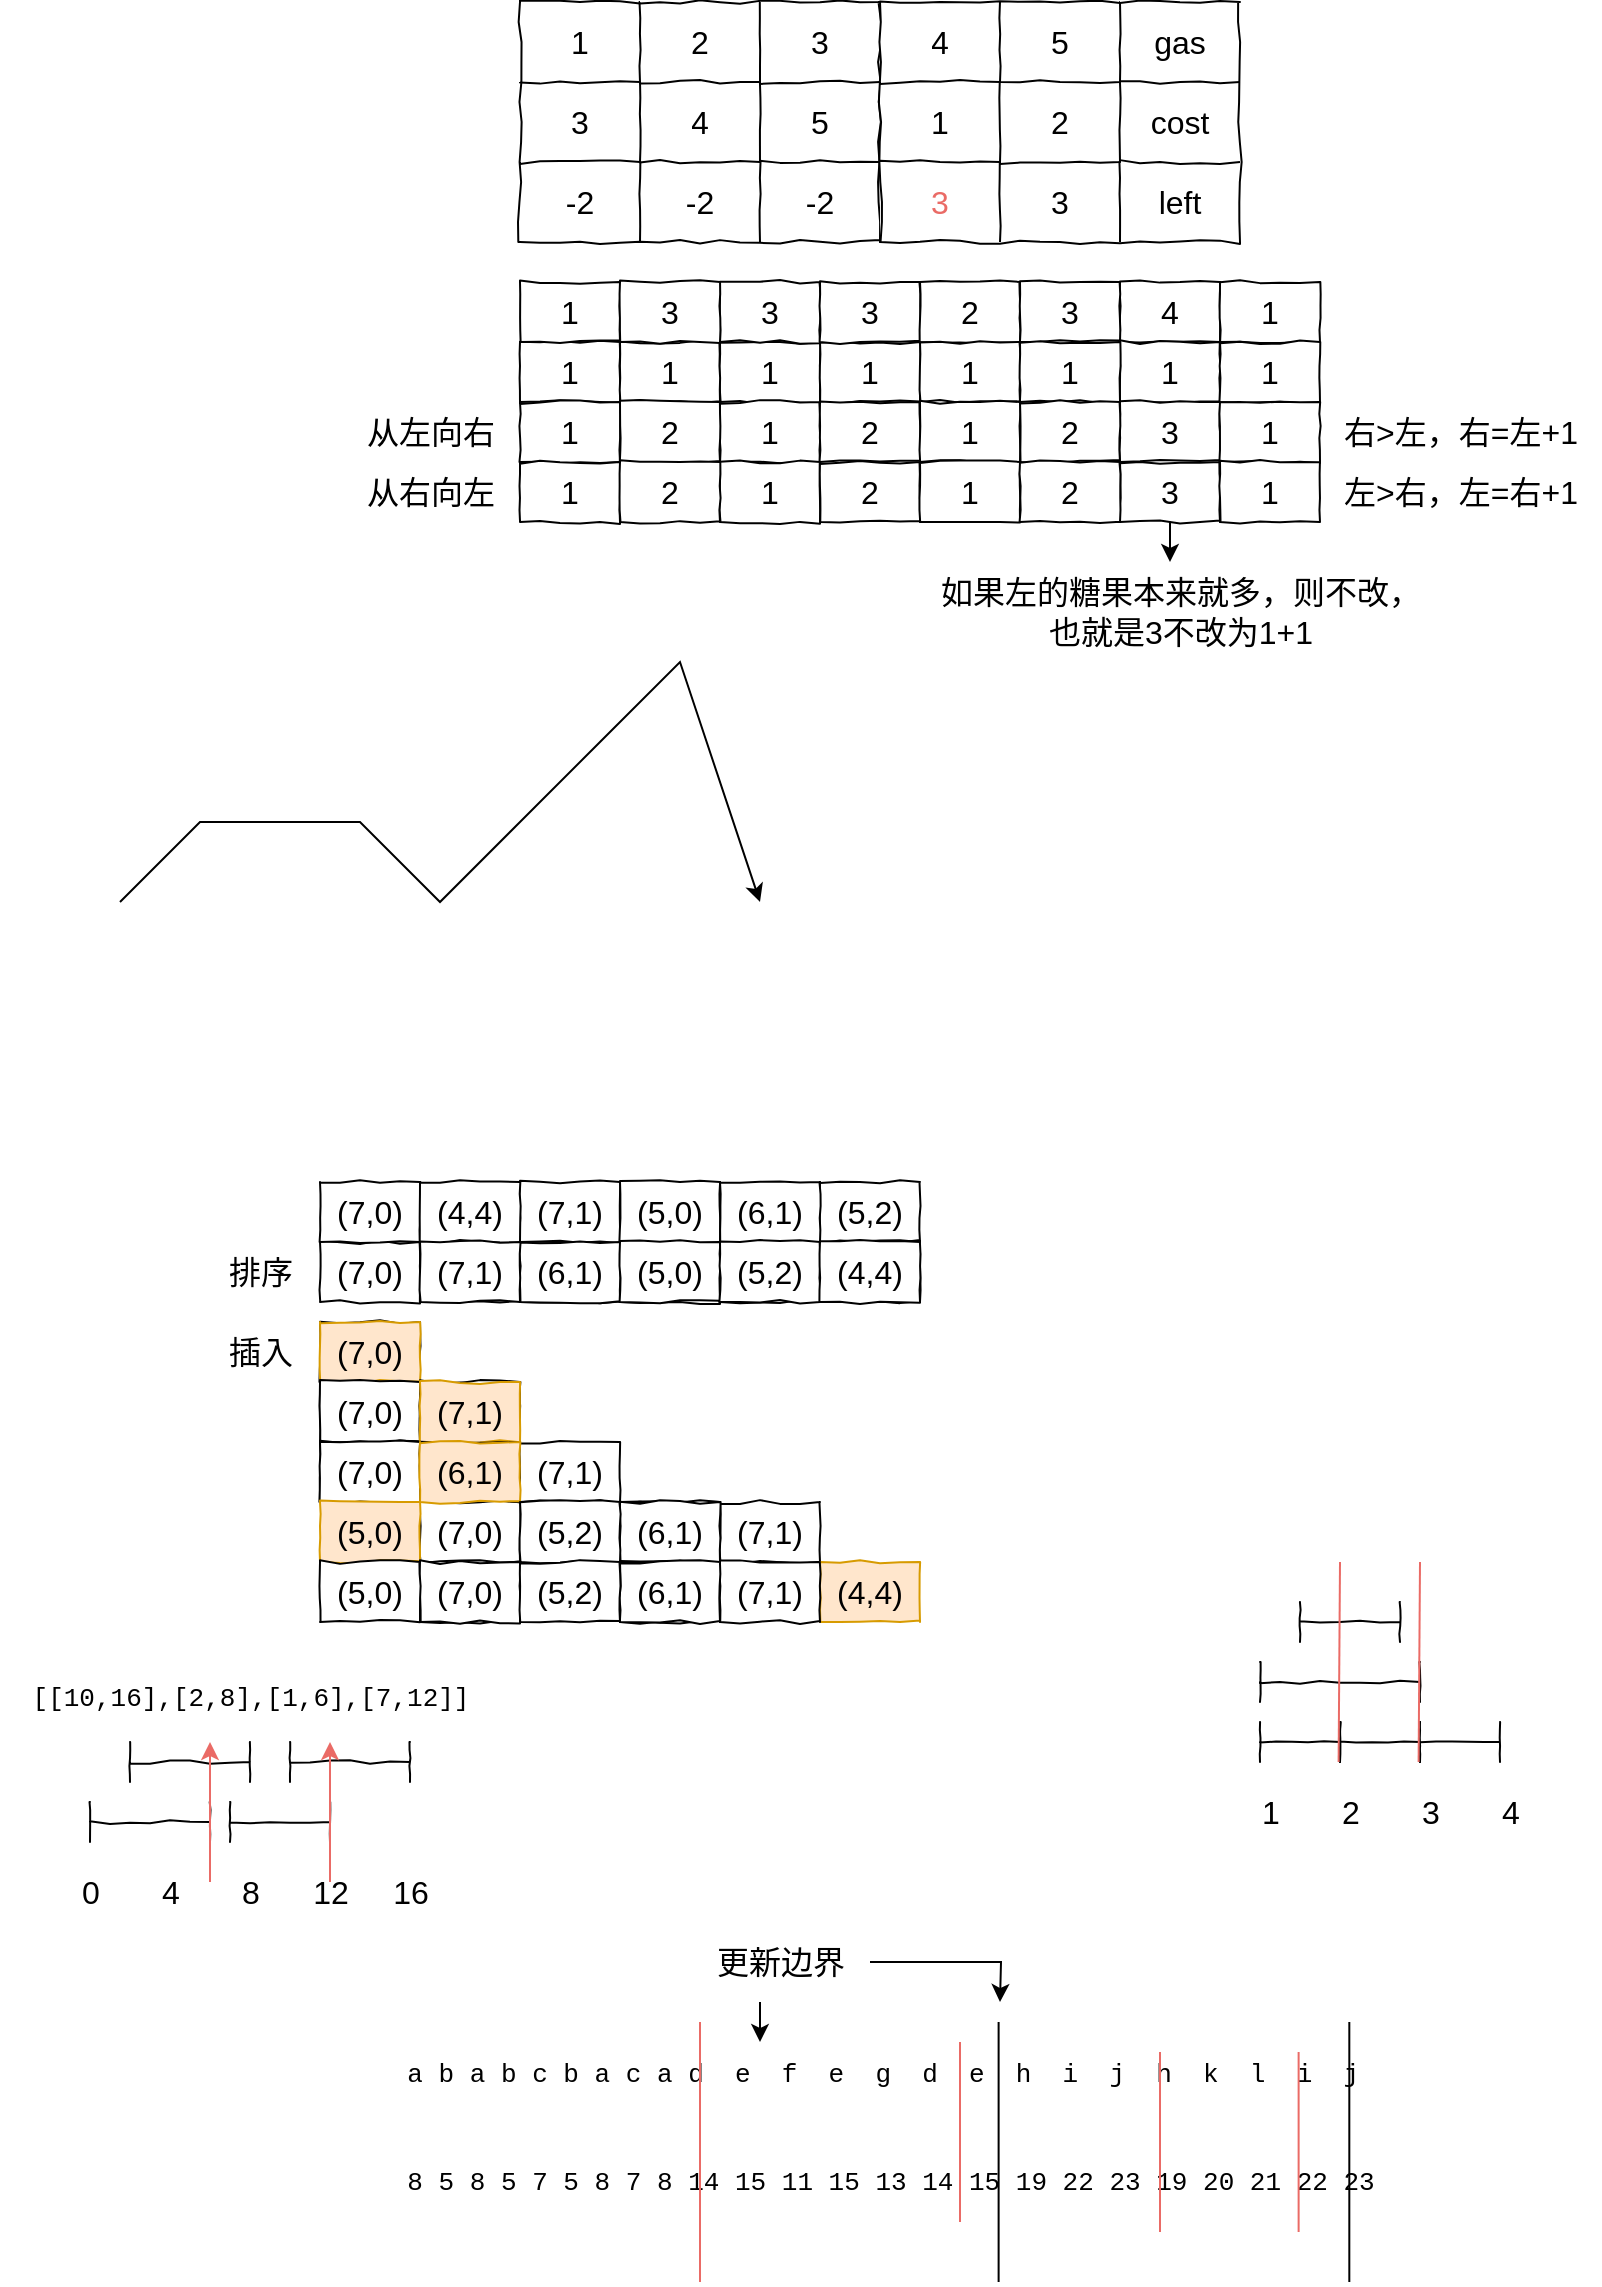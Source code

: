 <mxfile version="20.2.2" type="github">
  <diagram id="kzoT6HLDNZnoZyvvZf-V" name="第 1 页">
    <mxGraphModel dx="981" dy="487" grid="1" gridSize="10" guides="1" tooltips="1" connect="1" arrows="1" fold="1" page="1" pageScale="1" pageWidth="827" pageHeight="1169" math="0" shadow="0">
      <root>
        <mxCell id="0" />
        <mxCell id="1" parent="0" />
        <mxCell id="UMy-mRe04MTnNOtKZiHi-27" value="" style="shape=table;html=1;whiteSpace=wrap;startSize=0;container=1;collapsible=0;childLayout=tableLayout;comic=1;fontFamily=Helvetica;fontSize=16;fontColor=default;strokeColor=default;fillColor=default;" vertex="1" parent="1">
          <mxGeometry x="280" y="20" width="180" height="120" as="geometry" />
        </mxCell>
        <mxCell id="UMy-mRe04MTnNOtKZiHi-28" value="" style="shape=tableRow;horizontal=0;startSize=0;swimlaneHead=0;swimlaneBody=0;top=0;left=0;bottom=0;right=0;collapsible=0;dropTarget=0;fillColor=none;points=[[0,0.5],[1,0.5]];portConstraint=eastwest;comic=1;fontFamily=Helvetica;fontSize=12;fontColor=default;strokeColor=default;html=1;" vertex="1" parent="UMy-mRe04MTnNOtKZiHi-27">
          <mxGeometry width="180" height="40" as="geometry" />
        </mxCell>
        <mxCell id="UMy-mRe04MTnNOtKZiHi-29" value="&lt;font style=&quot;font-size: 16px;&quot;&gt;1&lt;/font&gt;" style="shape=partialRectangle;html=1;whiteSpace=wrap;connectable=0;fillColor=none;top=0;left=0;bottom=0;right=0;overflow=hidden;comic=1;fontFamily=Helvetica;fontSize=12;fontColor=default;startSize=0;strokeColor=default;" vertex="1" parent="UMy-mRe04MTnNOtKZiHi-28">
          <mxGeometry width="60" height="40" as="geometry">
            <mxRectangle width="60" height="40" as="alternateBounds" />
          </mxGeometry>
        </mxCell>
        <mxCell id="UMy-mRe04MTnNOtKZiHi-30" value="&lt;font style=&quot;font-size: 16px;&quot;&gt;2&lt;/font&gt;" style="shape=partialRectangle;html=1;whiteSpace=wrap;connectable=0;fillColor=none;top=0;left=0;bottom=0;right=0;overflow=hidden;comic=1;fontFamily=Helvetica;fontSize=12;fontColor=default;startSize=0;strokeColor=default;" vertex="1" parent="UMy-mRe04MTnNOtKZiHi-28">
          <mxGeometry x="60" width="60" height="40" as="geometry">
            <mxRectangle width="60" height="40" as="alternateBounds" />
          </mxGeometry>
        </mxCell>
        <mxCell id="UMy-mRe04MTnNOtKZiHi-31" value="&lt;font style=&quot;font-size: 16px;&quot;&gt;3&lt;/font&gt;" style="shape=partialRectangle;html=1;whiteSpace=wrap;connectable=0;fillColor=none;top=0;left=0;bottom=0;right=0;overflow=hidden;comic=1;fontFamily=Helvetica;fontSize=12;fontColor=default;startSize=0;strokeColor=default;" vertex="1" parent="UMy-mRe04MTnNOtKZiHi-28">
          <mxGeometry x="120" width="60" height="40" as="geometry">
            <mxRectangle width="60" height="40" as="alternateBounds" />
          </mxGeometry>
        </mxCell>
        <mxCell id="UMy-mRe04MTnNOtKZiHi-32" value="" style="shape=tableRow;horizontal=0;startSize=0;swimlaneHead=0;swimlaneBody=0;top=0;left=0;bottom=0;right=0;collapsible=0;dropTarget=0;fillColor=none;points=[[0,0.5],[1,0.5]];portConstraint=eastwest;comic=1;fontFamily=Helvetica;fontSize=16;fontColor=default;strokeColor=default;html=1;" vertex="1" parent="UMy-mRe04MTnNOtKZiHi-27">
          <mxGeometry y="40" width="180" height="40" as="geometry" />
        </mxCell>
        <mxCell id="UMy-mRe04MTnNOtKZiHi-33" value="3" style="shape=partialRectangle;html=1;whiteSpace=wrap;connectable=0;fillColor=none;top=0;left=0;bottom=0;right=0;overflow=hidden;comic=1;fontFamily=Helvetica;fontSize=16;fontColor=default;startSize=0;strokeColor=default;" vertex="1" parent="UMy-mRe04MTnNOtKZiHi-32">
          <mxGeometry width="60" height="40" as="geometry">
            <mxRectangle width="60" height="40" as="alternateBounds" />
          </mxGeometry>
        </mxCell>
        <mxCell id="UMy-mRe04MTnNOtKZiHi-34" value="4" style="shape=partialRectangle;html=1;whiteSpace=wrap;connectable=0;fillColor=none;top=0;left=0;bottom=0;right=0;overflow=hidden;comic=1;fontFamily=Helvetica;fontSize=16;fontColor=default;startSize=0;strokeColor=default;" vertex="1" parent="UMy-mRe04MTnNOtKZiHi-32">
          <mxGeometry x="60" width="60" height="40" as="geometry">
            <mxRectangle width="60" height="40" as="alternateBounds" />
          </mxGeometry>
        </mxCell>
        <mxCell id="UMy-mRe04MTnNOtKZiHi-35" value="5" style="shape=partialRectangle;html=1;whiteSpace=wrap;connectable=0;fillColor=none;top=0;left=0;bottom=0;right=0;overflow=hidden;comic=1;fontFamily=Helvetica;fontSize=16;fontColor=default;startSize=0;strokeColor=default;" vertex="1" parent="UMy-mRe04MTnNOtKZiHi-32">
          <mxGeometry x="120" width="60" height="40" as="geometry">
            <mxRectangle width="60" height="40" as="alternateBounds" />
          </mxGeometry>
        </mxCell>
        <mxCell id="UMy-mRe04MTnNOtKZiHi-36" value="" style="shape=tableRow;horizontal=0;startSize=0;swimlaneHead=0;swimlaneBody=0;top=0;left=0;bottom=0;right=0;collapsible=0;dropTarget=0;fillColor=none;points=[[0,0.5],[1,0.5]];portConstraint=eastwest;comic=1;fontFamily=Helvetica;fontSize=16;fontColor=default;strokeColor=default;html=1;" vertex="1" parent="UMy-mRe04MTnNOtKZiHi-27">
          <mxGeometry y="80" width="180" height="40" as="geometry" />
        </mxCell>
        <mxCell id="UMy-mRe04MTnNOtKZiHi-37" value="-2" style="shape=partialRectangle;html=1;whiteSpace=wrap;connectable=0;fillColor=none;top=0;left=0;bottom=0;right=0;overflow=hidden;comic=1;fontFamily=Helvetica;fontSize=16;fontColor=default;startSize=0;strokeColor=default;" vertex="1" parent="UMy-mRe04MTnNOtKZiHi-36">
          <mxGeometry width="60" height="40" as="geometry">
            <mxRectangle width="60" height="40" as="alternateBounds" />
          </mxGeometry>
        </mxCell>
        <mxCell id="UMy-mRe04MTnNOtKZiHi-38" value="-2" style="shape=partialRectangle;html=1;whiteSpace=wrap;connectable=0;fillColor=none;top=0;left=0;bottom=0;right=0;overflow=hidden;comic=1;fontFamily=Helvetica;fontSize=16;fontColor=default;startSize=0;strokeColor=default;" vertex="1" parent="UMy-mRe04MTnNOtKZiHi-36">
          <mxGeometry x="60" width="60" height="40" as="geometry">
            <mxRectangle width="60" height="40" as="alternateBounds" />
          </mxGeometry>
        </mxCell>
        <mxCell id="UMy-mRe04MTnNOtKZiHi-39" value="-2" style="shape=partialRectangle;html=1;whiteSpace=wrap;connectable=0;fillColor=none;top=0;left=0;bottom=0;right=0;overflow=hidden;pointerEvents=1;comic=1;fontFamily=Helvetica;fontSize=16;fontColor=default;startSize=0;strokeColor=default;" vertex="1" parent="UMy-mRe04MTnNOtKZiHi-36">
          <mxGeometry x="120" width="60" height="40" as="geometry">
            <mxRectangle width="60" height="40" as="alternateBounds" />
          </mxGeometry>
        </mxCell>
        <mxCell id="UMy-mRe04MTnNOtKZiHi-65" value="" style="shape=table;html=1;whiteSpace=wrap;startSize=0;container=1;collapsible=0;childLayout=tableLayout;comic=1;fontFamily=Helvetica;fontSize=16;fontColor=default;strokeColor=default;fillColor=default;" vertex="1" parent="1">
          <mxGeometry x="460" y="20" width="180" height="120" as="geometry" />
        </mxCell>
        <mxCell id="UMy-mRe04MTnNOtKZiHi-66" value="" style="shape=tableRow;horizontal=0;startSize=0;swimlaneHead=0;swimlaneBody=0;top=0;left=0;bottom=0;right=0;collapsible=0;dropTarget=0;fillColor=none;points=[[0,0.5],[1,0.5]];portConstraint=eastwest;comic=1;fontFamily=Helvetica;fontSize=16;fontColor=default;strokeColor=default;html=1;" vertex="1" parent="UMy-mRe04MTnNOtKZiHi-65">
          <mxGeometry width="180" height="40" as="geometry" />
        </mxCell>
        <mxCell id="UMy-mRe04MTnNOtKZiHi-67" value="4" style="shape=partialRectangle;html=1;whiteSpace=wrap;connectable=0;fillColor=none;top=0;left=0;bottom=0;right=0;overflow=hidden;comic=1;fontFamily=Helvetica;fontSize=16;fontColor=default;startSize=0;strokeColor=default;" vertex="1" parent="UMy-mRe04MTnNOtKZiHi-66">
          <mxGeometry width="60" height="40" as="geometry">
            <mxRectangle width="60" height="40" as="alternateBounds" />
          </mxGeometry>
        </mxCell>
        <mxCell id="UMy-mRe04MTnNOtKZiHi-68" value="5" style="shape=partialRectangle;html=1;whiteSpace=wrap;connectable=0;fillColor=none;top=0;left=0;bottom=0;right=0;overflow=hidden;comic=1;fontFamily=Helvetica;fontSize=16;fontColor=default;startSize=0;strokeColor=default;" vertex="1" parent="UMy-mRe04MTnNOtKZiHi-66">
          <mxGeometry x="60" width="60" height="40" as="geometry">
            <mxRectangle width="60" height="40" as="alternateBounds" />
          </mxGeometry>
        </mxCell>
        <mxCell id="UMy-mRe04MTnNOtKZiHi-69" value="gas" style="shape=partialRectangle;html=1;whiteSpace=wrap;connectable=0;fillColor=none;top=0;left=0;bottom=0;right=0;overflow=hidden;comic=1;fontFamily=Helvetica;fontSize=16;fontColor=default;startSize=0;strokeColor=default;" vertex="1" parent="UMy-mRe04MTnNOtKZiHi-66">
          <mxGeometry x="120" width="60" height="40" as="geometry">
            <mxRectangle width="60" height="40" as="alternateBounds" />
          </mxGeometry>
        </mxCell>
        <mxCell id="UMy-mRe04MTnNOtKZiHi-70" value="" style="shape=tableRow;horizontal=0;startSize=0;swimlaneHead=0;swimlaneBody=0;top=0;left=0;bottom=0;right=0;collapsible=0;dropTarget=0;fillColor=none;points=[[0,0.5],[1,0.5]];portConstraint=eastwest;comic=1;fontFamily=Helvetica;fontSize=16;fontColor=default;strokeColor=default;html=1;" vertex="1" parent="UMy-mRe04MTnNOtKZiHi-65">
          <mxGeometry y="40" width="180" height="40" as="geometry" />
        </mxCell>
        <mxCell id="UMy-mRe04MTnNOtKZiHi-71" value="1" style="shape=partialRectangle;html=1;whiteSpace=wrap;connectable=0;fillColor=none;top=0;left=0;bottom=0;right=0;overflow=hidden;comic=1;fontFamily=Helvetica;fontSize=16;fontColor=default;startSize=0;strokeColor=default;" vertex="1" parent="UMy-mRe04MTnNOtKZiHi-70">
          <mxGeometry width="60" height="40" as="geometry">
            <mxRectangle width="60" height="40" as="alternateBounds" />
          </mxGeometry>
        </mxCell>
        <mxCell id="UMy-mRe04MTnNOtKZiHi-72" value="2" style="shape=partialRectangle;html=1;whiteSpace=wrap;connectable=0;fillColor=none;top=0;left=0;bottom=0;right=0;overflow=hidden;comic=1;fontFamily=Helvetica;fontSize=16;fontColor=default;startSize=0;strokeColor=default;" vertex="1" parent="UMy-mRe04MTnNOtKZiHi-70">
          <mxGeometry x="60" width="60" height="40" as="geometry">
            <mxRectangle width="60" height="40" as="alternateBounds" />
          </mxGeometry>
        </mxCell>
        <mxCell id="UMy-mRe04MTnNOtKZiHi-73" value="cost" style="shape=partialRectangle;html=1;whiteSpace=wrap;connectable=0;fillColor=none;top=0;left=0;bottom=0;right=0;overflow=hidden;comic=1;fontFamily=Helvetica;fontSize=16;fontColor=default;startSize=0;strokeColor=default;" vertex="1" parent="UMy-mRe04MTnNOtKZiHi-70">
          <mxGeometry x="120" width="60" height="40" as="geometry">
            <mxRectangle width="60" height="40" as="alternateBounds" />
          </mxGeometry>
        </mxCell>
        <mxCell id="UMy-mRe04MTnNOtKZiHi-74" value="" style="shape=tableRow;horizontal=0;startSize=0;swimlaneHead=0;swimlaneBody=0;top=0;left=0;bottom=0;right=0;collapsible=0;dropTarget=0;fillColor=none;points=[[0,0.5],[1,0.5]];portConstraint=eastwest;comic=1;fontFamily=Helvetica;fontSize=16;fontColor=default;strokeColor=default;html=1;" vertex="1" parent="UMy-mRe04MTnNOtKZiHi-65">
          <mxGeometry y="80" width="180" height="40" as="geometry" />
        </mxCell>
        <mxCell id="UMy-mRe04MTnNOtKZiHi-75" value="&lt;font color=&quot;#ea6b66&quot;&gt;3&lt;/font&gt;" style="shape=partialRectangle;html=1;whiteSpace=wrap;connectable=0;fillColor=none;top=0;left=0;bottom=0;right=0;overflow=hidden;comic=1;fontFamily=Helvetica;fontSize=16;fontColor=default;startSize=0;strokeColor=default;" vertex="1" parent="UMy-mRe04MTnNOtKZiHi-74">
          <mxGeometry width="60" height="40" as="geometry">
            <mxRectangle width="60" height="40" as="alternateBounds" />
          </mxGeometry>
        </mxCell>
        <mxCell id="UMy-mRe04MTnNOtKZiHi-76" value="3" style="shape=partialRectangle;html=1;whiteSpace=wrap;connectable=0;fillColor=none;top=0;left=0;bottom=0;right=0;overflow=hidden;comic=1;fontFamily=Helvetica;fontSize=16;fontColor=default;startSize=0;strokeColor=default;" vertex="1" parent="UMy-mRe04MTnNOtKZiHi-74">
          <mxGeometry x="60" width="60" height="40" as="geometry">
            <mxRectangle width="60" height="40" as="alternateBounds" />
          </mxGeometry>
        </mxCell>
        <mxCell id="UMy-mRe04MTnNOtKZiHi-77" value="left" style="shape=partialRectangle;html=1;whiteSpace=wrap;connectable=0;fillColor=none;top=0;left=0;bottom=0;right=0;overflow=hidden;pointerEvents=1;comic=1;fontFamily=Helvetica;fontSize=16;fontColor=default;startSize=0;strokeColor=default;" vertex="1" parent="UMy-mRe04MTnNOtKZiHi-74">
          <mxGeometry x="120" width="60" height="40" as="geometry">
            <mxRectangle width="60" height="40" as="alternateBounds" />
          </mxGeometry>
        </mxCell>
        <mxCell id="UMy-mRe04MTnNOtKZiHi-86" value="1" style="rounded=0;whiteSpace=wrap;html=1;comic=1;fontFamily=Helvetica;fontSize=16;fontColor=#000000;startSize=0;strokeColor=default;fillColor=default;" vertex="1" parent="1">
          <mxGeometry x="380" y="190" width="50" height="30" as="geometry" />
        </mxCell>
        <mxCell id="UMy-mRe04MTnNOtKZiHi-88" value="3" style="rounded=0;whiteSpace=wrap;html=1;comic=1;fontFamily=Helvetica;fontSize=16;fontColor=#000000;startSize=0;strokeColor=default;fillColor=default;" vertex="1" parent="1">
          <mxGeometry x="380" y="160" width="50" height="30" as="geometry" />
        </mxCell>
        <mxCell id="UMy-mRe04MTnNOtKZiHi-89" value="1" style="rounded=0;whiteSpace=wrap;html=1;comic=1;fontFamily=Helvetica;fontSize=16;fontColor=#000000;startSize=0;strokeColor=default;fillColor=default;" vertex="1" parent="1">
          <mxGeometry x="430" y="190" width="50" height="30" as="geometry" />
        </mxCell>
        <mxCell id="UMy-mRe04MTnNOtKZiHi-90" value="3" style="rounded=0;whiteSpace=wrap;html=1;comic=1;fontFamily=Helvetica;fontSize=16;fontColor=#000000;startSize=0;strokeColor=default;fillColor=default;" vertex="1" parent="1">
          <mxGeometry x="430" y="160" width="50" height="30" as="geometry" />
        </mxCell>
        <mxCell id="UMy-mRe04MTnNOtKZiHi-91" value="1" style="rounded=0;whiteSpace=wrap;html=1;comic=1;fontFamily=Helvetica;fontSize=16;fontColor=#000000;startSize=0;strokeColor=default;fillColor=default;" vertex="1" parent="1">
          <mxGeometry x="280" y="190" width="50" height="30" as="geometry" />
        </mxCell>
        <mxCell id="UMy-mRe04MTnNOtKZiHi-92" value="1" style="rounded=0;whiteSpace=wrap;html=1;comic=1;fontFamily=Helvetica;fontSize=16;fontColor=#000000;startSize=0;strokeColor=default;fillColor=default;" vertex="1" parent="1">
          <mxGeometry x="280" y="160" width="50" height="30" as="geometry" />
        </mxCell>
        <mxCell id="UMy-mRe04MTnNOtKZiHi-93" value="1" style="rounded=0;whiteSpace=wrap;html=1;comic=1;fontFamily=Helvetica;fontSize=16;fontColor=#000000;startSize=0;strokeColor=default;fillColor=default;" vertex="1" parent="1">
          <mxGeometry x="330" y="190" width="50" height="30" as="geometry" />
        </mxCell>
        <mxCell id="UMy-mRe04MTnNOtKZiHi-94" value="3" style="rounded=0;whiteSpace=wrap;html=1;comic=1;fontFamily=Helvetica;fontSize=16;fontColor=#000000;startSize=0;strokeColor=default;fillColor=default;" vertex="1" parent="1">
          <mxGeometry x="330" y="160" width="50" height="30" as="geometry" />
        </mxCell>
        <mxCell id="UMy-mRe04MTnNOtKZiHi-95" value="4" style="rounded=0;whiteSpace=wrap;html=1;comic=1;fontFamily=Helvetica;fontSize=16;fontColor=#000000;startSize=0;strokeColor=default;fillColor=default;" vertex="1" parent="1">
          <mxGeometry x="580" y="160" width="50" height="30" as="geometry" />
        </mxCell>
        <mxCell id="UMy-mRe04MTnNOtKZiHi-97" value="2" style="rounded=0;whiteSpace=wrap;html=1;comic=1;fontFamily=Helvetica;fontSize=16;fontColor=#000000;startSize=0;strokeColor=default;fillColor=default;" vertex="1" parent="1">
          <mxGeometry x="480" y="160" width="50" height="30" as="geometry" />
        </mxCell>
        <mxCell id="UMy-mRe04MTnNOtKZiHi-98" value="3" style="rounded=0;whiteSpace=wrap;html=1;comic=1;fontFamily=Helvetica;fontSize=16;fontColor=#000000;startSize=0;strokeColor=default;fillColor=default;" vertex="1" parent="1">
          <mxGeometry x="530" y="160" width="50" height="30" as="geometry" />
        </mxCell>
        <mxCell id="UMy-mRe04MTnNOtKZiHi-99" value="1&lt;span style=&quot;color: rgba(0, 0, 0, 0); font-family: monospace; font-size: 0px; text-align: start;&quot;&gt;%3CmxGraphModel%3E%3Croot%3E%3CmxCell%20id%3D%220%22%2F%3E%3CmxCell%20id%3D%221%22%20parent%3D%220%22%2F%3E%3CmxCell%20id%3D%222%22%20value%3D%22%22%20style%3D%22rounded%3D0%3BwhiteSpace%3Dwrap%3Bhtml%3D1%3Bcomic%3D1%3BfontFamily%3DHelvetica%3BfontSize%3D16%3BfontColor%3D%23000000%3BstartSize%3D0%3BstrokeColor%3Ddefault%3BfillColor%3Ddefault%3B%22%20vertex%3D%221%22%20parent%3D%221%22%3E%3CmxGeometry%20x%3D%22380%22%20y%3D%22360%22%20width%3D%2250%22%20height%3D%2230%22%20as%3D%22geometry%22%2F%3E%3C%2FmxCell%3E%3CmxCell%20id%3D%223%22%20value%3D%22%22%20style%3D%22rounded%3D0%3BwhiteSpace%3Dwrap%3Bhtml%3D1%3Bcomic%3D1%3BfontFamily%3DHelvetica%3BfontSize%3D16%3BfontColor%3D%23000000%3BstartSize%3D0%3BstrokeColor%3Ddefault%3BfillColor%3Ddefault%3B%22%20vertex%3D%221%22%20parent%3D%221%22%3E%3CmxGeometry%20x%3D%22430%22%20y%3D%22360%22%20width%3D%2250%22%20height%3D%2230%22%20as%3D%22geometry%22%2F%3E%3C%2FmxCell%3E%3CmxCell%20id%3D%224%22%20value%3D%22%22%20style%3D%22rounded%3D0%3BwhiteSpace%3Dwrap%3Bhtml%3D1%3Bcomic%3D1%3BfontFamily%3DHelvetica%3BfontSize%3D16%3BfontColor%3D%23000000%3BstartSize%3D0%3BstrokeColor%3Ddefault%3BfillColor%3Ddefault%3B%22%20vertex%3D%221%22%20parent%3D%221%22%3E%3CmxGeometry%20x%3D%22280%22%20y%3D%22360%22%20width%3D%2250%22%20height%3D%2230%22%20as%3D%22geometry%22%2F%3E%3C%2FmxCell%3E%3CmxCell%20id%3D%225%22%20value%3D%22%22%20style%3D%22rounded%3D0%3BwhiteSpace%3Dwrap%3Bhtml%3D1%3Bcomic%3D1%3BfontFamily%3DHelvetica%3BfontSize%3D16%3BfontColor%3D%23000000%3BstartSize%3D0%3BstrokeColor%3Ddefault%3BfillColor%3Ddefault%3B%22%20vertex%3D%221%22%20parent%3D%221%22%3E%3CmxGeometry%20x%3D%22330%22%20y%3D%22360%22%20width%3D%2250%22%20height%3D%2230%22%20as%3D%22geometry%22%2F%3E%3C%2FmxCell%3E%3CmxCell%20id%3D%226%22%20value%3D%22%22%20style%3D%22rounded%3D0%3BwhiteSpace%3Dwrap%3Bhtml%3D1%3Bcomic%3D1%3BfontFamily%3DHelvetica%3BfontSize%3D16%3BfontColor%3D%23000000%3BstartSize%3D0%3BstrokeColor%3Ddefault%3BfillColor%3Ddefault%3B%22%20vertex%3D%221%22%20parent%3D%221%22%3E%3CmxGeometry%20x%3D%22580%22%20y%3D%22360%22%20width%3D%2250%22%20height%3D%2230%22%20as%3D%22geometry%22%2F%3E%3C%2FmxCell%3E%3CmxCell%20id%3D%227%22%20value%3D%22%22%20style%3D%22rounded%3D0%3BwhiteSpace%3Dwrap%3Bhtml%3D1%3Bcomic%3D1%3BfontFamily%3DHelvetica%3BfontSize%3D16%3BfontColor%3D%23000000%3BstartSize%3D0%3BstrokeColor%3Ddefault%3BfillColor%3Ddefault%3B%22%20vertex%3D%221%22%20parent%3D%221%22%3E%3CmxGeometry%20x%3D%22480%22%20y%3D%22360%22%20width%3D%2250%22%20height%3D%2230%22%20as%3D%22geometry%22%2F%3E%3C%2FmxCell%3E%3CmxCell%20id%3D%228%22%20value%3D%22%22%20style%3D%22rounded%3D0%3BwhiteSpace%3Dwrap%3Bhtml%3D1%3Bcomic%3D1%3BfontFamily%3DHelvetica%3BfontSize%3D16%3BfontColor%3D%23000000%3BstartSize%3D0%3BstrokeColor%3Ddefault%3BfillColor%3Ddefault%3B%22%20vertex%3D%221%22%20parent%3D%221%22%3E%3CmxGeometry%20x%3D%22530%22%20y%3D%22360%22%20width%3D%2250%22%20height%3D%2230%22%20as%3D%22geometry%22%2F%3E%3C%2FmxCell%3E%3C%2Froot%3E%3C%2FmxGraphModel%3E&lt;/span&gt;" style="rounded=0;whiteSpace=wrap;html=1;comic=1;fontFamily=Helvetica;fontSize=16;fontColor=#000000;startSize=0;strokeColor=default;fillColor=default;" vertex="1" parent="1">
          <mxGeometry x="580" y="190" width="50" height="30" as="geometry" />
        </mxCell>
        <mxCell id="UMy-mRe04MTnNOtKZiHi-101" value="1" style="rounded=0;whiteSpace=wrap;html=1;comic=1;fontFamily=Helvetica;fontSize=16;fontColor=#000000;startSize=0;strokeColor=default;fillColor=default;" vertex="1" parent="1">
          <mxGeometry x="480" y="190" width="50" height="30" as="geometry" />
        </mxCell>
        <mxCell id="UMy-mRe04MTnNOtKZiHi-102" value="1" style="rounded=0;whiteSpace=wrap;html=1;comic=1;fontFamily=Helvetica;fontSize=16;fontColor=#000000;startSize=0;strokeColor=default;fillColor=default;" vertex="1" parent="1">
          <mxGeometry x="530" y="190" width="50" height="30" as="geometry" />
        </mxCell>
        <mxCell id="UMy-mRe04MTnNOtKZiHi-103" value="1" style="rounded=0;whiteSpace=wrap;html=1;comic=1;fontFamily=Helvetica;fontSize=16;fontColor=#000000;startSize=0;strokeColor=default;fillColor=default;" vertex="1" parent="1">
          <mxGeometry x="380" y="220" width="50" height="30" as="geometry" />
        </mxCell>
        <mxCell id="UMy-mRe04MTnNOtKZiHi-104" value="2" style="rounded=0;whiteSpace=wrap;html=1;comic=1;fontFamily=Helvetica;fontSize=16;fontColor=#000000;startSize=0;strokeColor=default;fillColor=default;" vertex="1" parent="1">
          <mxGeometry x="430" y="220" width="50" height="30" as="geometry" />
        </mxCell>
        <mxCell id="UMy-mRe04MTnNOtKZiHi-105" value="1" style="rounded=0;whiteSpace=wrap;html=1;comic=1;fontFamily=Helvetica;fontSize=16;fontColor=#000000;startSize=0;strokeColor=default;fillColor=default;" vertex="1" parent="1">
          <mxGeometry x="280" y="220" width="50" height="30" as="geometry" />
        </mxCell>
        <mxCell id="UMy-mRe04MTnNOtKZiHi-106" value="2" style="rounded=0;whiteSpace=wrap;html=1;comic=1;fontFamily=Helvetica;fontSize=16;fontColor=#000000;startSize=0;strokeColor=default;fillColor=default;" vertex="1" parent="1">
          <mxGeometry x="330" y="220" width="50" height="30" as="geometry" />
        </mxCell>
        <mxCell id="UMy-mRe04MTnNOtKZiHi-107" value="3" style="rounded=0;whiteSpace=wrap;html=1;comic=1;fontFamily=Helvetica;fontSize=16;fontColor=#000000;startSize=0;strokeColor=default;fillColor=default;" vertex="1" parent="1">
          <mxGeometry x="580" y="220" width="50" height="30" as="geometry" />
        </mxCell>
        <mxCell id="UMy-mRe04MTnNOtKZiHi-108" value="1" style="rounded=0;whiteSpace=wrap;html=1;comic=1;fontFamily=Helvetica;fontSize=16;fontColor=#000000;startSize=0;strokeColor=default;fillColor=default;" vertex="1" parent="1">
          <mxGeometry x="480" y="220" width="50" height="30" as="geometry" />
        </mxCell>
        <mxCell id="UMy-mRe04MTnNOtKZiHi-109" value="2" style="rounded=0;whiteSpace=wrap;html=1;comic=1;fontFamily=Helvetica;fontSize=16;fontColor=#000000;startSize=0;strokeColor=default;fillColor=default;" vertex="1" parent="1">
          <mxGeometry x="530" y="220" width="50" height="30" as="geometry" />
        </mxCell>
        <mxCell id="UMy-mRe04MTnNOtKZiHi-110" value="1" style="rounded=0;whiteSpace=wrap;html=1;comic=1;fontFamily=Helvetica;fontSize=16;fontColor=#000000;startSize=0;strokeColor=default;fillColor=default;" vertex="1" parent="1">
          <mxGeometry x="380" y="250" width="50" height="30" as="geometry" />
        </mxCell>
        <mxCell id="UMy-mRe04MTnNOtKZiHi-111" value="2" style="rounded=0;whiteSpace=wrap;html=1;comic=1;fontFamily=Helvetica;fontSize=16;fontColor=#000000;startSize=0;strokeColor=default;fillColor=default;" vertex="1" parent="1">
          <mxGeometry x="430" y="250" width="50" height="30" as="geometry" />
        </mxCell>
        <mxCell id="UMy-mRe04MTnNOtKZiHi-112" value="1" style="rounded=0;whiteSpace=wrap;html=1;comic=1;fontFamily=Helvetica;fontSize=16;fontColor=#000000;startSize=0;strokeColor=default;fillColor=default;" vertex="1" parent="1">
          <mxGeometry x="280" y="250" width="50" height="30" as="geometry" />
        </mxCell>
        <mxCell id="UMy-mRe04MTnNOtKZiHi-113" value="2" style="rounded=0;whiteSpace=wrap;html=1;comic=1;fontFamily=Helvetica;fontSize=16;fontColor=#000000;startSize=0;strokeColor=default;fillColor=default;" vertex="1" parent="1">
          <mxGeometry x="330" y="250" width="50" height="30" as="geometry" />
        </mxCell>
        <mxCell id="UMy-mRe04MTnNOtKZiHi-127" style="edgeStyle=orthogonalEdgeStyle;rounded=0;orthogonalLoop=1;jettySize=auto;html=1;exitX=0.5;exitY=1;exitDx=0;exitDy=0;fontFamily=Helvetica;fontSize=16;fontColor=#000000;startSize=0;" edge="1" parent="1" source="UMy-mRe04MTnNOtKZiHi-114" target="UMy-mRe04MTnNOtKZiHi-128">
          <mxGeometry relative="1" as="geometry">
            <mxPoint x="605" y="310" as="targetPoint" />
            <Array as="points">
              <mxPoint x="605" y="320" />
              <mxPoint x="605" y="320" />
            </Array>
          </mxGeometry>
        </mxCell>
        <mxCell id="UMy-mRe04MTnNOtKZiHi-114" value="3" style="rounded=0;whiteSpace=wrap;html=1;comic=1;fontFamily=Helvetica;fontSize=16;fontColor=#000000;startSize=0;strokeColor=default;fillColor=default;" vertex="1" parent="1">
          <mxGeometry x="580" y="250" width="50" height="30" as="geometry" />
        </mxCell>
        <mxCell id="UMy-mRe04MTnNOtKZiHi-115" value="1" style="rounded=0;whiteSpace=wrap;html=1;comic=1;fontFamily=Helvetica;fontSize=16;fontColor=#000000;startSize=0;strokeColor=default;fillColor=default;" vertex="1" parent="1">
          <mxGeometry x="480" y="250" width="50" height="30" as="geometry" />
        </mxCell>
        <mxCell id="UMy-mRe04MTnNOtKZiHi-116" value="2" style="rounded=0;whiteSpace=wrap;html=1;comic=1;fontFamily=Helvetica;fontSize=16;fontColor=#000000;startSize=0;strokeColor=default;fillColor=default;" vertex="1" parent="1">
          <mxGeometry x="530" y="250" width="50" height="30" as="geometry" />
        </mxCell>
        <mxCell id="UMy-mRe04MTnNOtKZiHi-117" value="1" style="rounded=0;whiteSpace=wrap;html=1;comic=1;fontFamily=Helvetica;fontSize=16;fontColor=#000000;startSize=0;strokeColor=default;fillColor=default;" vertex="1" parent="1">
          <mxGeometry x="630" y="160" width="50" height="30" as="geometry" />
        </mxCell>
        <mxCell id="UMy-mRe04MTnNOtKZiHi-118" value="1&lt;span style=&quot;color: rgba(0, 0, 0, 0); font-family: monospace; font-size: 0px; text-align: start;&quot;&gt;%3CmxGraphModel%3E%3Croot%3E%3CmxCell%20id%3D%220%22%2F%3E%3CmxCell%20id%3D%221%22%20parent%3D%220%22%2F%3E%3CmxCell%20id%3D%222%22%20value%3D%22%22%20style%3D%22rounded%3D0%3BwhiteSpace%3Dwrap%3Bhtml%3D1%3Bcomic%3D1%3BfontFamily%3DHelvetica%3BfontSize%3D16%3BfontColor%3D%23000000%3BstartSize%3D0%3BstrokeColor%3Ddefault%3BfillColor%3Ddefault%3B%22%20vertex%3D%221%22%20parent%3D%221%22%3E%3CmxGeometry%20x%3D%22380%22%20y%3D%22360%22%20width%3D%2250%22%20height%3D%2230%22%20as%3D%22geometry%22%2F%3E%3C%2FmxCell%3E%3CmxCell%20id%3D%223%22%20value%3D%22%22%20style%3D%22rounded%3D0%3BwhiteSpace%3Dwrap%3Bhtml%3D1%3Bcomic%3D1%3BfontFamily%3DHelvetica%3BfontSize%3D16%3BfontColor%3D%23000000%3BstartSize%3D0%3BstrokeColor%3Ddefault%3BfillColor%3Ddefault%3B%22%20vertex%3D%221%22%20parent%3D%221%22%3E%3CmxGeometry%20x%3D%22430%22%20y%3D%22360%22%20width%3D%2250%22%20height%3D%2230%22%20as%3D%22geometry%22%2F%3E%3C%2FmxCell%3E%3CmxCell%20id%3D%224%22%20value%3D%22%22%20style%3D%22rounded%3D0%3BwhiteSpace%3Dwrap%3Bhtml%3D1%3Bcomic%3D1%3BfontFamily%3DHelvetica%3BfontSize%3D16%3BfontColor%3D%23000000%3BstartSize%3D0%3BstrokeColor%3Ddefault%3BfillColor%3Ddefault%3B%22%20vertex%3D%221%22%20parent%3D%221%22%3E%3CmxGeometry%20x%3D%22280%22%20y%3D%22360%22%20width%3D%2250%22%20height%3D%2230%22%20as%3D%22geometry%22%2F%3E%3C%2FmxCell%3E%3CmxCell%20id%3D%225%22%20value%3D%22%22%20style%3D%22rounded%3D0%3BwhiteSpace%3Dwrap%3Bhtml%3D1%3Bcomic%3D1%3BfontFamily%3DHelvetica%3BfontSize%3D16%3BfontColor%3D%23000000%3BstartSize%3D0%3BstrokeColor%3Ddefault%3BfillColor%3Ddefault%3B%22%20vertex%3D%221%22%20parent%3D%221%22%3E%3CmxGeometry%20x%3D%22330%22%20y%3D%22360%22%20width%3D%2250%22%20height%3D%2230%22%20as%3D%22geometry%22%2F%3E%3C%2FmxCell%3E%3CmxCell%20id%3D%226%22%20value%3D%22%22%20style%3D%22rounded%3D0%3BwhiteSpace%3Dwrap%3Bhtml%3D1%3Bcomic%3D1%3BfontFamily%3DHelvetica%3BfontSize%3D16%3BfontColor%3D%23000000%3BstartSize%3D0%3BstrokeColor%3Ddefault%3BfillColor%3Ddefault%3B%22%20vertex%3D%221%22%20parent%3D%221%22%3E%3CmxGeometry%20x%3D%22580%22%20y%3D%22360%22%20width%3D%2250%22%20height%3D%2230%22%20as%3D%22geometry%22%2F%3E%3C%2FmxCell%3E%3CmxCell%20id%3D%227%22%20value%3D%22%22%20style%3D%22rounded%3D0%3BwhiteSpace%3Dwrap%3Bhtml%3D1%3Bcomic%3D1%3BfontFamily%3DHelvetica%3BfontSize%3D16%3BfontColor%3D%23000000%3BstartSize%3D0%3BstrokeColor%3Ddefault%3BfillColor%3Ddefault%3B%22%20vertex%3D%221%22%20parent%3D%221%22%3E%3CmxGeometry%20x%3D%22480%22%20y%3D%22360%22%20width%3D%2250%22%20height%3D%2230%22%20as%3D%22geometry%22%2F%3E%3C%2FmxCell%3E%3CmxCell%20id%3D%228%22%20value%3D%22%22%20style%3D%22rounded%3D0%3BwhiteSpace%3Dwrap%3Bhtml%3D1%3Bcomic%3D1%3BfontFamily%3DHelvetica%3BfontSize%3D16%3BfontColor%3D%23000000%3BstartSize%3D0%3BstrokeColor%3Ddefault%3BfillColor%3Ddefault%3B%22%20vertex%3D%221%22%20parent%3D%221%22%3E%3CmxGeometry%20x%3D%22530%22%20y%3D%22360%22%20width%3D%2250%22%20height%3D%2230%22%20as%3D%22geometry%22%2F%3E%3C%2FmxCell%3E%3C%2Froot%3E%3C%2FmxGraphModel%3E&lt;/span&gt;" style="rounded=0;whiteSpace=wrap;html=1;comic=1;fontFamily=Helvetica;fontSize=16;fontColor=#000000;startSize=0;strokeColor=default;fillColor=default;" vertex="1" parent="1">
          <mxGeometry x="630" y="190" width="50" height="30" as="geometry" />
        </mxCell>
        <mxCell id="UMy-mRe04MTnNOtKZiHi-119" value="1" style="rounded=0;whiteSpace=wrap;html=1;comic=1;fontFamily=Helvetica;fontSize=16;fontColor=#000000;startSize=0;strokeColor=default;fillColor=default;" vertex="1" parent="1">
          <mxGeometry x="630" y="220" width="50" height="30" as="geometry" />
        </mxCell>
        <mxCell id="UMy-mRe04MTnNOtKZiHi-120" value="1" style="rounded=0;whiteSpace=wrap;html=1;comic=1;fontFamily=Helvetica;fontSize=16;fontColor=#000000;startSize=0;strokeColor=default;fillColor=default;" vertex="1" parent="1">
          <mxGeometry x="630" y="250" width="50" height="30" as="geometry" />
        </mxCell>
        <mxCell id="UMy-mRe04MTnNOtKZiHi-122" value="" style="endArrow=classic;html=1;rounded=0;fontFamily=Helvetica;fontSize=16;fontColor=#000000;startSize=0;" edge="1" parent="1">
          <mxGeometry width="50" height="50" relative="1" as="geometry">
            <mxPoint x="80" y="470" as="sourcePoint" />
            <mxPoint x="400" y="470" as="targetPoint" />
            <Array as="points">
              <mxPoint x="120" y="430" />
              <mxPoint x="160" y="430" />
              <mxPoint x="200" y="430" />
              <mxPoint x="240" y="470" />
              <mxPoint x="280" y="430" />
              <mxPoint x="320" y="390" />
              <mxPoint x="360" y="350" />
            </Array>
          </mxGeometry>
        </mxCell>
        <mxCell id="UMy-mRe04MTnNOtKZiHi-123" value="从左向右" style="text;html=1;align=center;verticalAlign=middle;resizable=0;points=[];autosize=1;strokeColor=none;fillColor=none;fontSize=16;fontFamily=Helvetica;fontColor=#000000;" vertex="1" parent="1">
          <mxGeometry x="190" y="220" width="90" height="30" as="geometry" />
        </mxCell>
        <mxCell id="UMy-mRe04MTnNOtKZiHi-124" value="从右向左" style="text;html=1;align=center;verticalAlign=middle;resizable=0;points=[];autosize=1;strokeColor=none;fillColor=none;fontSize=16;fontFamily=Helvetica;fontColor=#000000;" vertex="1" parent="1">
          <mxGeometry x="190" y="250" width="90" height="30" as="geometry" />
        </mxCell>
        <mxCell id="UMy-mRe04MTnNOtKZiHi-125" value="右&amp;gt;左，右=左+1" style="text;html=1;align=center;verticalAlign=middle;resizable=0;points=[];autosize=1;strokeColor=none;fillColor=none;fontSize=16;fontFamily=Helvetica;fontColor=#000000;" vertex="1" parent="1">
          <mxGeometry x="680" y="220" width="140" height="30" as="geometry" />
        </mxCell>
        <mxCell id="UMy-mRe04MTnNOtKZiHi-126" value="左&amp;gt;右，左=右+1" style="text;html=1;align=center;verticalAlign=middle;resizable=0;points=[];autosize=1;strokeColor=none;fillColor=none;fontSize=16;fontFamily=Helvetica;fontColor=#000000;" vertex="1" parent="1">
          <mxGeometry x="680" y="250" width="140" height="30" as="geometry" />
        </mxCell>
        <mxCell id="UMy-mRe04MTnNOtKZiHi-128" value="如果左的糖果本来就多，则不改，&lt;br&gt;也就是3不改为1+1" style="text;html=1;align=center;verticalAlign=middle;resizable=0;points=[];autosize=1;strokeColor=none;fillColor=none;fontSize=16;fontFamily=Helvetica;fontColor=#000000;" vertex="1" parent="1">
          <mxGeometry x="480" y="300" width="260" height="50" as="geometry" />
        </mxCell>
        <mxCell id="UMy-mRe04MTnNOtKZiHi-129" value="1" style="rounded=0;whiteSpace=wrap;html=1;comic=1;fontFamily=Helvetica;fontSize=16;fontColor=#000000;startSize=0;strokeColor=default;fillColor=default;" vertex="1" parent="1">
          <mxGeometry x="280" y="640" width="50" height="30" as="geometry" />
        </mxCell>
        <mxCell id="UMy-mRe04MTnNOtKZiHi-130" value="(7,1)" style="rounded=0;whiteSpace=wrap;html=1;comic=1;fontFamily=Helvetica;fontSize=16;fontColor=#000000;startSize=0;strokeColor=default;fillColor=default;" vertex="1" parent="1">
          <mxGeometry x="280" y="610" width="50" height="30" as="geometry" />
        </mxCell>
        <mxCell id="UMy-mRe04MTnNOtKZiHi-131" value="1" style="rounded=0;whiteSpace=wrap;html=1;comic=1;fontFamily=Helvetica;fontSize=16;fontColor=#000000;startSize=0;strokeColor=default;fillColor=default;" vertex="1" parent="1">
          <mxGeometry x="330" y="640" width="50" height="30" as="geometry" />
        </mxCell>
        <mxCell id="UMy-mRe04MTnNOtKZiHi-132" value="(5,0)" style="rounded=0;whiteSpace=wrap;html=1;comic=1;fontFamily=Helvetica;fontSize=16;fontColor=#000000;startSize=0;strokeColor=default;fillColor=default;" vertex="1" parent="1">
          <mxGeometry x="330" y="610" width="50" height="30" as="geometry" />
        </mxCell>
        <mxCell id="UMy-mRe04MTnNOtKZiHi-133" value="(7,0)" style="rounded=0;whiteSpace=wrap;html=1;comic=1;fontFamily=Helvetica;fontSize=16;fontColor=#000000;startSize=0;strokeColor=default;fillColor=default;" vertex="1" parent="1">
          <mxGeometry x="180" y="640" width="50" height="30" as="geometry" />
        </mxCell>
        <mxCell id="UMy-mRe04MTnNOtKZiHi-134" value="(7,0)" style="rounded=0;whiteSpace=wrap;html=1;comic=1;fontFamily=Helvetica;fontSize=16;fontColor=#000000;startSize=0;strokeColor=default;fillColor=default;" vertex="1" parent="1">
          <mxGeometry x="180" y="610" width="50" height="30" as="geometry" />
        </mxCell>
        <mxCell id="UMy-mRe04MTnNOtKZiHi-135" value="1" style="rounded=0;whiteSpace=wrap;html=1;comic=1;fontFamily=Helvetica;fontSize=16;fontColor=#000000;startSize=0;strokeColor=default;fillColor=default;" vertex="1" parent="1">
          <mxGeometry x="230" y="640" width="50" height="30" as="geometry" />
        </mxCell>
        <mxCell id="UMy-mRe04MTnNOtKZiHi-136" value="(4,4)" style="rounded=0;whiteSpace=wrap;html=1;comic=1;fontFamily=Helvetica;fontSize=16;fontColor=#000000;startSize=0;strokeColor=default;fillColor=default;" vertex="1" parent="1">
          <mxGeometry x="230" y="610" width="50" height="30" as="geometry" />
        </mxCell>
        <mxCell id="UMy-mRe04MTnNOtKZiHi-137" value="(6,1)" style="rounded=0;whiteSpace=wrap;html=1;comic=1;fontFamily=Helvetica;fontSize=16;fontColor=#000000;startSize=0;strokeColor=default;fillColor=default;" vertex="1" parent="1">
          <mxGeometry x="280" y="640" width="50" height="30" as="geometry" />
        </mxCell>
        <mxCell id="UMy-mRe04MTnNOtKZiHi-138" value="1" style="rounded=0;whiteSpace=wrap;html=1;comic=1;fontFamily=Helvetica;fontSize=16;fontColor=#000000;startSize=0;strokeColor=default;fillColor=default;" vertex="1" parent="1">
          <mxGeometry x="380" y="640" width="50" height="30" as="geometry" />
        </mxCell>
        <mxCell id="UMy-mRe04MTnNOtKZiHi-141" value="1" style="rounded=0;whiteSpace=wrap;html=1;comic=1;fontFamily=Helvetica;fontSize=16;fontColor=#000000;startSize=0;strokeColor=default;fillColor=default;" vertex="1" parent="1">
          <mxGeometry x="180" y="680" width="50" height="30" as="geometry" />
        </mxCell>
        <mxCell id="UMy-mRe04MTnNOtKZiHi-146" value="1" style="rounded=0;whiteSpace=wrap;html=1;comic=1;fontFamily=Helvetica;fontSize=16;fontColor=#000000;startSize=0;strokeColor=default;fillColor=default;" vertex="1" parent="1">
          <mxGeometry x="180" y="710" width="50" height="30" as="geometry" />
        </mxCell>
        <mxCell id="UMy-mRe04MTnNOtKZiHi-147" value="2" style="rounded=0;whiteSpace=wrap;html=1;comic=1;fontFamily=Helvetica;fontSize=16;fontColor=#000000;startSize=0;strokeColor=default;fillColor=default;" vertex="1" parent="1">
          <mxGeometry x="230" y="710" width="50" height="30" as="geometry" />
        </mxCell>
        <mxCell id="UMy-mRe04MTnNOtKZiHi-151" value="(5,2)" style="rounded=0;whiteSpace=wrap;html=1;comic=1;fontFamily=Helvetica;fontSize=16;fontColor=#000000;startSize=0;strokeColor=default;fillColor=default;" vertex="1" parent="1">
          <mxGeometry x="430" y="610" width="50" height="30" as="geometry" />
        </mxCell>
        <mxCell id="UMy-mRe04MTnNOtKZiHi-152" value="1" style="rounded=0;whiteSpace=wrap;html=1;comic=1;fontFamily=Helvetica;fontSize=16;fontColor=#000000;startSize=0;strokeColor=default;fillColor=default;" vertex="1" parent="1">
          <mxGeometry x="430" y="640" width="50" height="30" as="geometry" />
        </mxCell>
        <mxCell id="UMy-mRe04MTnNOtKZiHi-155" value="(7,1)" style="rounded=0;whiteSpace=wrap;html=1;comic=1;fontFamily=Helvetica;fontSize=16;fontColor=#000000;startSize=0;strokeColor=default;fillColor=default;" vertex="1" parent="1">
          <mxGeometry x="230" y="640" width="50" height="30" as="geometry" />
        </mxCell>
        <mxCell id="UMy-mRe04MTnNOtKZiHi-156" value="(6,1)" style="rounded=0;whiteSpace=wrap;html=1;comic=1;fontFamily=Helvetica;fontSize=16;fontColor=#000000;startSize=0;strokeColor=default;fillColor=default;" vertex="1" parent="1">
          <mxGeometry x="380" y="610" width="50" height="30" as="geometry" />
        </mxCell>
        <mxCell id="UMy-mRe04MTnNOtKZiHi-157" value="(5,0)" style="rounded=0;whiteSpace=wrap;html=1;comic=1;fontFamily=Helvetica;fontSize=16;fontColor=#000000;startSize=0;strokeColor=default;fillColor=default;" vertex="1" parent="1">
          <mxGeometry x="330" y="640" width="50" height="30" as="geometry" />
        </mxCell>
        <mxCell id="UMy-mRe04MTnNOtKZiHi-158" value="(5,2)" style="rounded=0;whiteSpace=wrap;html=1;comic=1;fontFamily=Helvetica;fontSize=16;fontColor=#000000;startSize=0;strokeColor=default;fillColor=default;" vertex="1" parent="1">
          <mxGeometry x="380" y="640" width="50" height="30" as="geometry" />
        </mxCell>
        <mxCell id="UMy-mRe04MTnNOtKZiHi-159" value="(4,4)" style="rounded=0;whiteSpace=wrap;html=1;comic=1;fontFamily=Helvetica;fontSize=16;fontColor=#000000;startSize=0;strokeColor=default;fillColor=default;" vertex="1" parent="1">
          <mxGeometry x="430" y="640" width="50" height="30" as="geometry" />
        </mxCell>
        <mxCell id="UMy-mRe04MTnNOtKZiHi-160" value="(7,0)" style="rounded=0;whiteSpace=wrap;html=1;comic=1;fontFamily=Helvetica;fontSize=16;startSize=0;strokeColor=#d79b00;fillColor=#ffe6cc;" vertex="1" parent="1">
          <mxGeometry x="180" y="680" width="50" height="30" as="geometry" />
        </mxCell>
        <mxCell id="UMy-mRe04MTnNOtKZiHi-161" value="(7,0)" style="rounded=0;whiteSpace=wrap;html=1;comic=1;fontFamily=Helvetica;fontSize=16;fontColor=#000000;startSize=0;strokeColor=default;fillColor=default;" vertex="1" parent="1">
          <mxGeometry x="180" y="710" width="50" height="30" as="geometry" />
        </mxCell>
        <mxCell id="UMy-mRe04MTnNOtKZiHi-162" value="1" style="rounded=0;whiteSpace=wrap;html=1;comic=1;fontFamily=Helvetica;fontSize=16;fontColor=#000000;startSize=0;strokeColor=default;fillColor=default;" vertex="1" parent="1">
          <mxGeometry x="230" y="710" width="50" height="30" as="geometry" />
        </mxCell>
        <mxCell id="UMy-mRe04MTnNOtKZiHi-163" value="(7,1)" style="rounded=0;whiteSpace=wrap;html=1;comic=1;fontFamily=Helvetica;fontSize=16;startSize=0;strokeColor=#d79b00;fillColor=#ffe6cc;" vertex="1" parent="1">
          <mxGeometry x="230" y="710" width="50" height="30" as="geometry" />
        </mxCell>
        <mxCell id="UMy-mRe04MTnNOtKZiHi-164" value="1" style="rounded=0;whiteSpace=wrap;html=1;comic=1;fontFamily=Helvetica;fontSize=16;fontColor=#000000;startSize=0;strokeColor=default;fillColor=default;" vertex="1" parent="1">
          <mxGeometry x="230" y="770" width="50" height="30" as="geometry" />
        </mxCell>
        <mxCell id="UMy-mRe04MTnNOtKZiHi-165" value="2" style="rounded=0;whiteSpace=wrap;html=1;comic=1;fontFamily=Helvetica;fontSize=16;fontColor=#000000;startSize=0;strokeColor=default;fillColor=default;" vertex="1" parent="1">
          <mxGeometry x="330" y="770" width="50" height="30" as="geometry" />
        </mxCell>
        <mxCell id="UMy-mRe04MTnNOtKZiHi-166" value="(7,0)" style="rounded=0;whiteSpace=wrap;html=1;comic=1;fontFamily=Helvetica;fontSize=16;fontColor=#000000;startSize=0;strokeColor=default;fillColor=default;" vertex="1" parent="1">
          <mxGeometry x="230" y="770" width="50" height="30" as="geometry" />
        </mxCell>
        <mxCell id="UMy-mRe04MTnNOtKZiHi-167" value="1" style="rounded=0;whiteSpace=wrap;html=1;comic=1;fontFamily=Helvetica;fontSize=16;fontColor=#000000;startSize=0;strokeColor=default;fillColor=default;" vertex="1" parent="1">
          <mxGeometry x="330" y="770" width="50" height="30" as="geometry" />
        </mxCell>
        <mxCell id="UMy-mRe04MTnNOtKZiHi-168" value="(7,1)" style="rounded=0;whiteSpace=wrap;html=1;comic=1;fontFamily=Helvetica;fontSize=16;fontColor=#000000;startSize=0;strokeColor=default;fillColor=default;" vertex="1" parent="1">
          <mxGeometry x="380" y="770" width="50" height="30" as="geometry" />
        </mxCell>
        <mxCell id="UMy-mRe04MTnNOtKZiHi-169" value="(6,1)" style="rounded=0;whiteSpace=wrap;html=1;comic=1;fontFamily=Helvetica;fontSize=16;fontColor=#000000;startSize=0;strokeColor=default;fillColor=default;" vertex="1" parent="1">
          <mxGeometry x="330" y="770" width="50" height="30" as="geometry" />
        </mxCell>
        <mxCell id="UMy-mRe04MTnNOtKZiHi-171" value="1" style="rounded=0;whiteSpace=wrap;html=1;comic=1;fontFamily=Helvetica;fontSize=16;fontColor=#000000;startSize=0;strokeColor=default;fillColor=default;" vertex="1" parent="1">
          <mxGeometry x="180" y="740" width="50" height="30" as="geometry" />
        </mxCell>
        <mxCell id="UMy-mRe04MTnNOtKZiHi-172" value="2" style="rounded=0;whiteSpace=wrap;html=1;comic=1;fontFamily=Helvetica;fontSize=16;fontColor=#000000;startSize=0;strokeColor=default;fillColor=default;" vertex="1" parent="1">
          <mxGeometry x="230" y="740" width="50" height="30" as="geometry" />
        </mxCell>
        <mxCell id="UMy-mRe04MTnNOtKZiHi-173" value="(7,0)" style="rounded=0;whiteSpace=wrap;html=1;comic=1;fontFamily=Helvetica;fontSize=16;fontColor=#000000;startSize=0;strokeColor=default;fillColor=default;" vertex="1" parent="1">
          <mxGeometry x="180" y="740" width="50" height="30" as="geometry" />
        </mxCell>
        <mxCell id="UMy-mRe04MTnNOtKZiHi-174" value="1" style="rounded=0;whiteSpace=wrap;html=1;comic=1;fontFamily=Helvetica;fontSize=16;fontColor=#000000;startSize=0;strokeColor=default;fillColor=default;" vertex="1" parent="1">
          <mxGeometry x="230" y="740" width="50" height="30" as="geometry" />
        </mxCell>
        <mxCell id="UMy-mRe04MTnNOtKZiHi-175" value="(7,1)" style="rounded=0;whiteSpace=wrap;html=1;comic=1;fontFamily=Helvetica;fontSize=16;fontColor=#000000;startSize=0;strokeColor=default;fillColor=default;" vertex="1" parent="1">
          <mxGeometry x="280" y="740" width="50" height="30" as="geometry" />
        </mxCell>
        <mxCell id="UMy-mRe04MTnNOtKZiHi-176" value="(6,1)" style="rounded=0;whiteSpace=wrap;html=1;comic=1;fontFamily=Helvetica;fontSize=16;startSize=0;strokeColor=#d79b00;fillColor=#ffe6cc;" vertex="1" parent="1">
          <mxGeometry x="230" y="740" width="50" height="30" as="geometry" />
        </mxCell>
        <mxCell id="UMy-mRe04MTnNOtKZiHi-177" value="(5,0)" style="rounded=0;whiteSpace=wrap;html=1;comic=1;fontFamily=Helvetica;fontSize=16;startSize=0;strokeColor=#d79b00;fillColor=#ffe6cc;" vertex="1" parent="1">
          <mxGeometry x="180" y="770" width="50" height="30" as="geometry" />
        </mxCell>
        <mxCell id="UMy-mRe04MTnNOtKZiHi-178" value="(5,2)" style="rounded=0;whiteSpace=wrap;html=1;comic=1;fontFamily=Helvetica;fontSize=16;fontColor=#000000;startSize=0;strokeColor=default;fillColor=default;" vertex="1" parent="1">
          <mxGeometry x="280" y="770" width="50" height="30" as="geometry" />
        </mxCell>
        <mxCell id="UMy-mRe04MTnNOtKZiHi-179" value="(4,4)" style="rounded=0;whiteSpace=wrap;html=1;comic=1;fontFamily=Helvetica;fontSize=16;startSize=0;strokeColor=#d79b00;fillColor=#ffe6cc;" vertex="1" parent="1">
          <mxGeometry x="430" y="800" width="50" height="30" as="geometry" />
        </mxCell>
        <mxCell id="UMy-mRe04MTnNOtKZiHi-180" value="1" style="rounded=0;whiteSpace=wrap;html=1;comic=1;fontFamily=Helvetica;fontSize=16;fontColor=#000000;startSize=0;strokeColor=default;fillColor=default;" vertex="1" parent="1">
          <mxGeometry x="230" y="800" width="50" height="30" as="geometry" />
        </mxCell>
        <mxCell id="UMy-mRe04MTnNOtKZiHi-181" value="2" style="rounded=0;whiteSpace=wrap;html=1;comic=1;fontFamily=Helvetica;fontSize=16;fontColor=#000000;startSize=0;strokeColor=default;fillColor=default;" vertex="1" parent="1">
          <mxGeometry x="330" y="800" width="50" height="30" as="geometry" />
        </mxCell>
        <mxCell id="UMy-mRe04MTnNOtKZiHi-182" value="(7,0)" style="rounded=0;whiteSpace=wrap;html=1;comic=1;fontFamily=Helvetica;fontSize=16;fontColor=#000000;startSize=0;strokeColor=default;fillColor=default;" vertex="1" parent="1">
          <mxGeometry x="230" y="800" width="50" height="30" as="geometry" />
        </mxCell>
        <mxCell id="UMy-mRe04MTnNOtKZiHi-183" value="1" style="rounded=0;whiteSpace=wrap;html=1;comic=1;fontFamily=Helvetica;fontSize=16;fontColor=#000000;startSize=0;strokeColor=default;fillColor=default;" vertex="1" parent="1">
          <mxGeometry x="330" y="800" width="50" height="30" as="geometry" />
        </mxCell>
        <mxCell id="UMy-mRe04MTnNOtKZiHi-184" value="(7,1)" style="rounded=0;whiteSpace=wrap;html=1;comic=1;fontFamily=Helvetica;fontSize=16;fontColor=#000000;startSize=0;strokeColor=default;fillColor=default;" vertex="1" parent="1">
          <mxGeometry x="380" y="800" width="50" height="30" as="geometry" />
        </mxCell>
        <mxCell id="UMy-mRe04MTnNOtKZiHi-185" value="(6,1)" style="rounded=0;whiteSpace=wrap;html=1;comic=1;fontFamily=Helvetica;fontSize=16;fontColor=#000000;startSize=0;strokeColor=default;fillColor=default;" vertex="1" parent="1">
          <mxGeometry x="330" y="800" width="50" height="30" as="geometry" />
        </mxCell>
        <mxCell id="UMy-mRe04MTnNOtKZiHi-186" value="(5,0)" style="rounded=0;whiteSpace=wrap;html=1;comic=1;fontFamily=Helvetica;fontSize=16;fontColor=#000000;startSize=0;strokeColor=default;fillColor=default;" vertex="1" parent="1">
          <mxGeometry x="180" y="800" width="50" height="30" as="geometry" />
        </mxCell>
        <mxCell id="UMy-mRe04MTnNOtKZiHi-187" value="(5,2)" style="rounded=0;whiteSpace=wrap;html=1;comic=1;fontFamily=Helvetica;fontSize=16;fontColor=#000000;startSize=0;strokeColor=default;fillColor=default;" vertex="1" parent="1">
          <mxGeometry x="280" y="800" width="50" height="30" as="geometry" />
        </mxCell>
        <mxCell id="UMy-mRe04MTnNOtKZiHi-188" value="排序" style="text;html=1;align=center;verticalAlign=middle;resizable=0;points=[];autosize=1;strokeColor=none;fillColor=none;fontSize=16;fontFamily=Helvetica;fontColor=#000000;" vertex="1" parent="1">
          <mxGeometry x="120" y="640" width="60" height="30" as="geometry" />
        </mxCell>
        <mxCell id="UMy-mRe04MTnNOtKZiHi-189" value="插入" style="text;html=1;align=center;verticalAlign=middle;resizable=0;points=[];autosize=1;strokeColor=none;fillColor=none;fontSize=16;fontFamily=Helvetica;fontColor=#000000;" vertex="1" parent="1">
          <mxGeometry x="120" y="680" width="60" height="30" as="geometry" />
        </mxCell>
        <mxCell id="UMy-mRe04MTnNOtKZiHi-190" value="&lt;pre style=&quot;box-sizing: border-box; font-size: 13px; font-family: SFMono-Regular, Consolas, &amp;quot;Liberation Mono&amp;quot;, Menlo, Courier, monospace; margin-top: 0px; margin-bottom: 1em; overflow: auto; background: rgba(var(--dsw-fill-tertiary-rgba)); padding: 10px 15px; color: rgba(var(--grey-9-rgb),1); line-height: 1.6; border-radius: 3px; text-align: start;&quot;&gt;[[10,16],[2,8],[1,6],[7,12]]&lt;/pre&gt;" style="text;html=1;align=center;verticalAlign=middle;resizable=0;points=[];autosize=1;strokeColor=none;fillColor=none;fontSize=16;fontFamily=Helvetica;fontColor=#000000;" vertex="1" parent="1">
          <mxGeometry x="20" y="840" width="250" height="70" as="geometry" />
        </mxCell>
        <mxCell id="UMy-mRe04MTnNOtKZiHi-191" value="" style="shape=crossbar;whiteSpace=wrap;html=1;rounded=1;comic=1;fontFamily=Helvetica;fontSize=16;fontColor=#000000;startSize=0;strokeColor=default;fillColor=default;" vertex="1" parent="1">
          <mxGeometry x="85" y="890" width="60" height="20" as="geometry" />
        </mxCell>
        <mxCell id="UMy-mRe04MTnNOtKZiHi-194" value="0" style="text;html=1;align=center;verticalAlign=middle;resizable=0;points=[];autosize=1;strokeColor=none;fillColor=none;fontSize=16;fontFamily=Helvetica;fontColor=#000000;" vertex="1" parent="1">
          <mxGeometry x="50" y="950" width="30" height="30" as="geometry" />
        </mxCell>
        <mxCell id="UMy-mRe04MTnNOtKZiHi-195" value="4" style="text;html=1;align=center;verticalAlign=middle;resizable=0;points=[];autosize=1;strokeColor=none;fillColor=none;fontSize=16;fontFamily=Helvetica;fontColor=#000000;" vertex="1" parent="1">
          <mxGeometry x="90" y="950" width="30" height="30" as="geometry" />
        </mxCell>
        <mxCell id="UMy-mRe04MTnNOtKZiHi-196" value="8" style="text;html=1;align=center;verticalAlign=middle;resizable=0;points=[];autosize=1;strokeColor=none;fillColor=none;fontSize=16;fontFamily=Helvetica;fontColor=#000000;" vertex="1" parent="1">
          <mxGeometry x="130" y="950" width="30" height="30" as="geometry" />
        </mxCell>
        <mxCell id="UMy-mRe04MTnNOtKZiHi-197" value="12" style="text;html=1;align=center;verticalAlign=middle;resizable=0;points=[];autosize=1;strokeColor=none;fillColor=none;fontSize=16;fontFamily=Helvetica;fontColor=#000000;" vertex="1" parent="1">
          <mxGeometry x="165" y="950" width="40" height="30" as="geometry" />
        </mxCell>
        <mxCell id="UMy-mRe04MTnNOtKZiHi-198" value="16" style="text;html=1;align=center;verticalAlign=middle;resizable=0;points=[];autosize=1;strokeColor=none;fillColor=none;fontSize=16;fontFamily=Helvetica;fontColor=#000000;" vertex="1" parent="1">
          <mxGeometry x="205" y="950" width="40" height="30" as="geometry" />
        </mxCell>
        <mxCell id="UMy-mRe04MTnNOtKZiHi-199" value="" style="shape=crossbar;whiteSpace=wrap;html=1;rounded=1;comic=1;fontFamily=Helvetica;fontSize=16;fontColor=#000000;startSize=0;strokeColor=default;fillColor=default;" vertex="1" parent="1">
          <mxGeometry x="65" y="920" width="60" height="20" as="geometry" />
        </mxCell>
        <mxCell id="UMy-mRe04MTnNOtKZiHi-200" value="" style="shape=crossbar;whiteSpace=wrap;html=1;rounded=1;comic=1;fontFamily=Helvetica;fontSize=16;fontColor=#000000;startSize=0;strokeColor=default;fillColor=default;" vertex="1" parent="1">
          <mxGeometry x="165" y="890" width="60" height="20" as="geometry" />
        </mxCell>
        <mxCell id="UMy-mRe04MTnNOtKZiHi-201" value="" style="shape=crossbar;whiteSpace=wrap;html=1;rounded=1;comic=1;fontFamily=Helvetica;fontSize=16;fontColor=#000000;startSize=0;strokeColor=default;fillColor=default;" vertex="1" parent="1">
          <mxGeometry x="135" y="920" width="50" height="20" as="geometry" />
        </mxCell>
        <mxCell id="UMy-mRe04MTnNOtKZiHi-204" value="" style="endArrow=classic;html=1;rounded=0;fontFamily=Helvetica;fontSize=16;fontColor=#000000;startSize=0;strokeColor=#EA6B66;" edge="1" parent="1">
          <mxGeometry width="50" height="50" relative="1" as="geometry">
            <mxPoint x="125" y="960" as="sourcePoint" />
            <mxPoint x="125" y="890" as="targetPoint" />
          </mxGeometry>
        </mxCell>
        <mxCell id="UMy-mRe04MTnNOtKZiHi-205" value="" style="endArrow=classic;html=1;rounded=0;fontFamily=Helvetica;fontSize=16;fontColor=#000000;startSize=0;strokeColor=#EA6B66;" edge="1" parent="1">
          <mxGeometry width="50" height="50" relative="1" as="geometry">
            <mxPoint x="185" y="960" as="sourcePoint" />
            <mxPoint x="185" y="890" as="targetPoint" />
          </mxGeometry>
        </mxCell>
        <mxCell id="UMy-mRe04MTnNOtKZiHi-208" value="" style="shape=crossbar;whiteSpace=wrap;html=1;rounded=1;comic=1;fontFamily=Helvetica;fontSize=16;fontColor=#000000;startSize=0;strokeColor=default;fillColor=default;" vertex="1" parent="1">
          <mxGeometry x="650" y="850" width="80" height="20" as="geometry" />
        </mxCell>
        <mxCell id="UMy-mRe04MTnNOtKZiHi-210" value="1" style="text;html=1;align=center;verticalAlign=middle;resizable=0;points=[];autosize=1;strokeColor=none;fillColor=none;fontSize=16;fontFamily=Helvetica;fontColor=#000000;" vertex="1" parent="1">
          <mxGeometry x="640" y="910" width="30" height="30" as="geometry" />
        </mxCell>
        <mxCell id="UMy-mRe04MTnNOtKZiHi-211" value="2" style="text;html=1;align=center;verticalAlign=middle;resizable=0;points=[];autosize=1;strokeColor=none;fillColor=none;fontSize=16;fontFamily=Helvetica;fontColor=#000000;" vertex="1" parent="1">
          <mxGeometry x="680" y="910" width="30" height="30" as="geometry" />
        </mxCell>
        <mxCell id="UMy-mRe04MTnNOtKZiHi-212" value="3" style="text;html=1;align=center;verticalAlign=middle;resizable=0;points=[];autosize=1;strokeColor=none;fillColor=none;fontSize=16;fontFamily=Helvetica;fontColor=#000000;" vertex="1" parent="1">
          <mxGeometry x="720" y="910" width="30" height="30" as="geometry" />
        </mxCell>
        <mxCell id="UMy-mRe04MTnNOtKZiHi-213" value="4" style="text;html=1;align=center;verticalAlign=middle;resizable=0;points=[];autosize=1;strokeColor=none;fillColor=none;fontSize=16;fontFamily=Helvetica;fontColor=#000000;" vertex="1" parent="1">
          <mxGeometry x="760" y="910" width="30" height="30" as="geometry" />
        </mxCell>
        <mxCell id="UMy-mRe04MTnNOtKZiHi-214" value="" style="shape=crossbar;whiteSpace=wrap;html=1;rounded=1;comic=1;fontFamily=Helvetica;fontSize=16;fontColor=#000000;startSize=0;strokeColor=default;fillColor=default;" vertex="1" parent="1">
          <mxGeometry x="650" y="880" width="40" height="20" as="geometry" />
        </mxCell>
        <mxCell id="UMy-mRe04MTnNOtKZiHi-215" value="" style="shape=crossbar;whiteSpace=wrap;html=1;rounded=1;comic=1;fontFamily=Helvetica;fontSize=16;fontColor=#000000;startSize=0;strokeColor=default;fillColor=default;" vertex="1" parent="1">
          <mxGeometry x="730" y="880" width="40" height="20" as="geometry" />
        </mxCell>
        <mxCell id="UMy-mRe04MTnNOtKZiHi-216" value="" style="shape=crossbar;whiteSpace=wrap;html=1;rounded=1;comic=1;fontFamily=Helvetica;fontSize=16;fontColor=#000000;startSize=0;strokeColor=default;fillColor=default;" vertex="1" parent="1">
          <mxGeometry x="690" y="880" width="40" height="20" as="geometry" />
        </mxCell>
        <mxCell id="UMy-mRe04MTnNOtKZiHi-221" value="" style="shape=crossbar;whiteSpace=wrap;html=1;rounded=1;comic=1;fontFamily=Helvetica;fontSize=16;fontColor=#000000;startSize=0;strokeColor=default;fillColor=default;" vertex="1" parent="1">
          <mxGeometry x="670" y="820" width="50" height="20" as="geometry" />
        </mxCell>
        <mxCell id="UMy-mRe04MTnNOtKZiHi-222" value="" style="endArrow=none;html=1;rounded=0;fontFamily=Helvetica;fontSize=16;fontColor=#000000;startSize=0;strokeColor=#EA6B66;" edge="1" parent="1">
          <mxGeometry width="50" height="50" relative="1" as="geometry">
            <mxPoint x="689.31" y="900" as="sourcePoint" />
            <mxPoint x="690" y="800" as="targetPoint" />
          </mxGeometry>
        </mxCell>
        <mxCell id="UMy-mRe04MTnNOtKZiHi-223" value="" style="endArrow=none;html=1;rounded=0;fontFamily=Helvetica;fontSize=16;fontColor=#000000;startSize=0;strokeColor=#EA6B66;" edge="1" parent="1">
          <mxGeometry width="50" height="50" relative="1" as="geometry">
            <mxPoint x="729.31" y="900" as="sourcePoint" />
            <mxPoint x="730" y="800" as="targetPoint" />
          </mxGeometry>
        </mxCell>
        <mxCell id="UMy-mRe04MTnNOtKZiHi-224" value="&lt;pre style=&quot;box-sizing: border-box; font-size: 13px; font-family: SFMono-Regular, Consolas, &amp;quot;Liberation Mono&amp;quot;, Menlo, Courier, monospace; margin-top: 0px; margin-bottom: 1em; overflow: auto; background: rgba(var(--dsw-fill-tertiary-rgba)); padding: 10px 15px; color: rgba(var(--grey-9-rgb),1); line-height: 1.6; border-radius: 3px; text-align: start;&quot;&gt;a b a b c b a c a d  e  f  e  g  d  e  h  i  j  h  k  l  i  j&lt;/pre&gt;&lt;pre style=&quot;box-sizing: border-box; font-size: 13px; font-family: SFMono-Regular, Consolas, &amp;quot;Liberation Mono&amp;quot;, Menlo, Courier, monospace; margin-top: 0px; margin-bottom: 1em; overflow: auto; background: rgba(var(--dsw-fill-tertiary-rgba)); padding: 10px 15px; color: rgba(var(--grey-9-rgb),1); line-height: 1.6; border-radius: 3px; text-align: start;&quot;&gt;8 5 8 5 7 5 8 7 8 14 15 11 15 13 14 15 19 22 23 19 20 21 22 23&lt;/pre&gt;" style="text;html=1;align=center;verticalAlign=middle;resizable=0;points=[];autosize=1;strokeColor=none;fillColor=none;fontSize=16;fontFamily=Helvetica;fontColor=#000000;" vertex="1" parent="1">
          <mxGeometry x="215" y="1030" width="500" height="120" as="geometry" />
        </mxCell>
        <mxCell id="UMy-mRe04MTnNOtKZiHi-226" value="" style="endArrow=none;html=1;rounded=0;fontFamily=Helvetica;fontSize=16;fontColor=#000000;startSize=0;strokeColor=#EA6B66;" edge="1" parent="1">
          <mxGeometry width="50" height="50" relative="1" as="geometry">
            <mxPoint x="370" y="1160" as="sourcePoint" />
            <mxPoint x="370" y="1030" as="targetPoint" />
            <Array as="points" />
          </mxGeometry>
        </mxCell>
        <mxCell id="UMy-mRe04MTnNOtKZiHi-227" value="" style="endArrow=none;html=1;rounded=0;fontFamily=Helvetica;fontSize=16;fontColor=#000000;startSize=0;strokeColor=#EA6B66;" edge="1" parent="1">
          <mxGeometry width="50" height="50" relative="1" as="geometry">
            <mxPoint x="500" y="1130" as="sourcePoint" />
            <mxPoint x="500" y="1040" as="targetPoint" />
            <Array as="points" />
          </mxGeometry>
        </mxCell>
        <mxCell id="UMy-mRe04MTnNOtKZiHi-228" value="" style="endArrow=classic;html=1;rounded=0;fontFamily=Helvetica;fontSize=16;fontColor=#000000;startSize=0;strokeColor=#000000;" edge="1" parent="1">
          <mxGeometry width="50" height="50" relative="1" as="geometry">
            <mxPoint x="400" y="1020" as="sourcePoint" />
            <mxPoint x="400" y="1040" as="targetPoint" />
          </mxGeometry>
        </mxCell>
        <mxCell id="UMy-mRe04MTnNOtKZiHi-232" style="edgeStyle=orthogonalEdgeStyle;rounded=0;orthogonalLoop=1;jettySize=auto;html=1;fontFamily=Helvetica;fontSize=16;fontColor=#000000;startSize=0;strokeColor=#000000;" edge="1" parent="1" source="UMy-mRe04MTnNOtKZiHi-229">
          <mxGeometry relative="1" as="geometry">
            <mxPoint x="520" y="1020" as="targetPoint" />
          </mxGeometry>
        </mxCell>
        <mxCell id="UMy-mRe04MTnNOtKZiHi-229" value="更新边界" style="text;html=1;align=center;verticalAlign=middle;resizable=0;points=[];autosize=1;strokeColor=none;fillColor=none;fontSize=16;fontFamily=Helvetica;fontColor=#000000;" vertex="1" parent="1">
          <mxGeometry x="365" y="985" width="90" height="30" as="geometry" />
        </mxCell>
        <mxCell id="UMy-mRe04MTnNOtKZiHi-230" value="" style="endArrow=none;html=1;rounded=0;fontFamily=Helvetica;fontSize=16;fontColor=#000000;startSize=0;strokeColor=#000000;" edge="1" parent="1">
          <mxGeometry width="50" height="50" relative="1" as="geometry">
            <mxPoint x="519.31" y="1160" as="sourcePoint" />
            <mxPoint x="519.31" y="1030" as="targetPoint" />
            <Array as="points" />
          </mxGeometry>
        </mxCell>
        <mxCell id="UMy-mRe04MTnNOtKZiHi-233" value="" style="endArrow=none;html=1;rounded=0;fontFamily=Helvetica;fontSize=16;fontColor=#000000;startSize=0;strokeColor=#EA6B66;" edge="1" parent="1">
          <mxGeometry width="50" height="50" relative="1" as="geometry">
            <mxPoint x="600" y="1135" as="sourcePoint" />
            <mxPoint x="600" y="1045" as="targetPoint" />
            <Array as="points" />
          </mxGeometry>
        </mxCell>
        <mxCell id="UMy-mRe04MTnNOtKZiHi-234" value="" style="endArrow=none;html=1;rounded=0;fontFamily=Helvetica;fontSize=16;fontColor=#000000;startSize=0;strokeColor=#EA6B66;" edge="1" parent="1">
          <mxGeometry width="50" height="50" relative="1" as="geometry">
            <mxPoint x="669.31" y="1135" as="sourcePoint" />
            <mxPoint x="669.31" y="1045" as="targetPoint" />
            <Array as="points" />
          </mxGeometry>
        </mxCell>
        <mxCell id="UMy-mRe04MTnNOtKZiHi-236" value="" style="endArrow=none;html=1;rounded=0;fontFamily=Helvetica;fontSize=16;fontColor=#000000;startSize=0;strokeColor=#000000;" edge="1" parent="1">
          <mxGeometry width="50" height="50" relative="1" as="geometry">
            <mxPoint x="694.66" y="1160" as="sourcePoint" />
            <mxPoint x="694.66" y="1030" as="targetPoint" />
            <Array as="points" />
          </mxGeometry>
        </mxCell>
      </root>
    </mxGraphModel>
  </diagram>
</mxfile>
